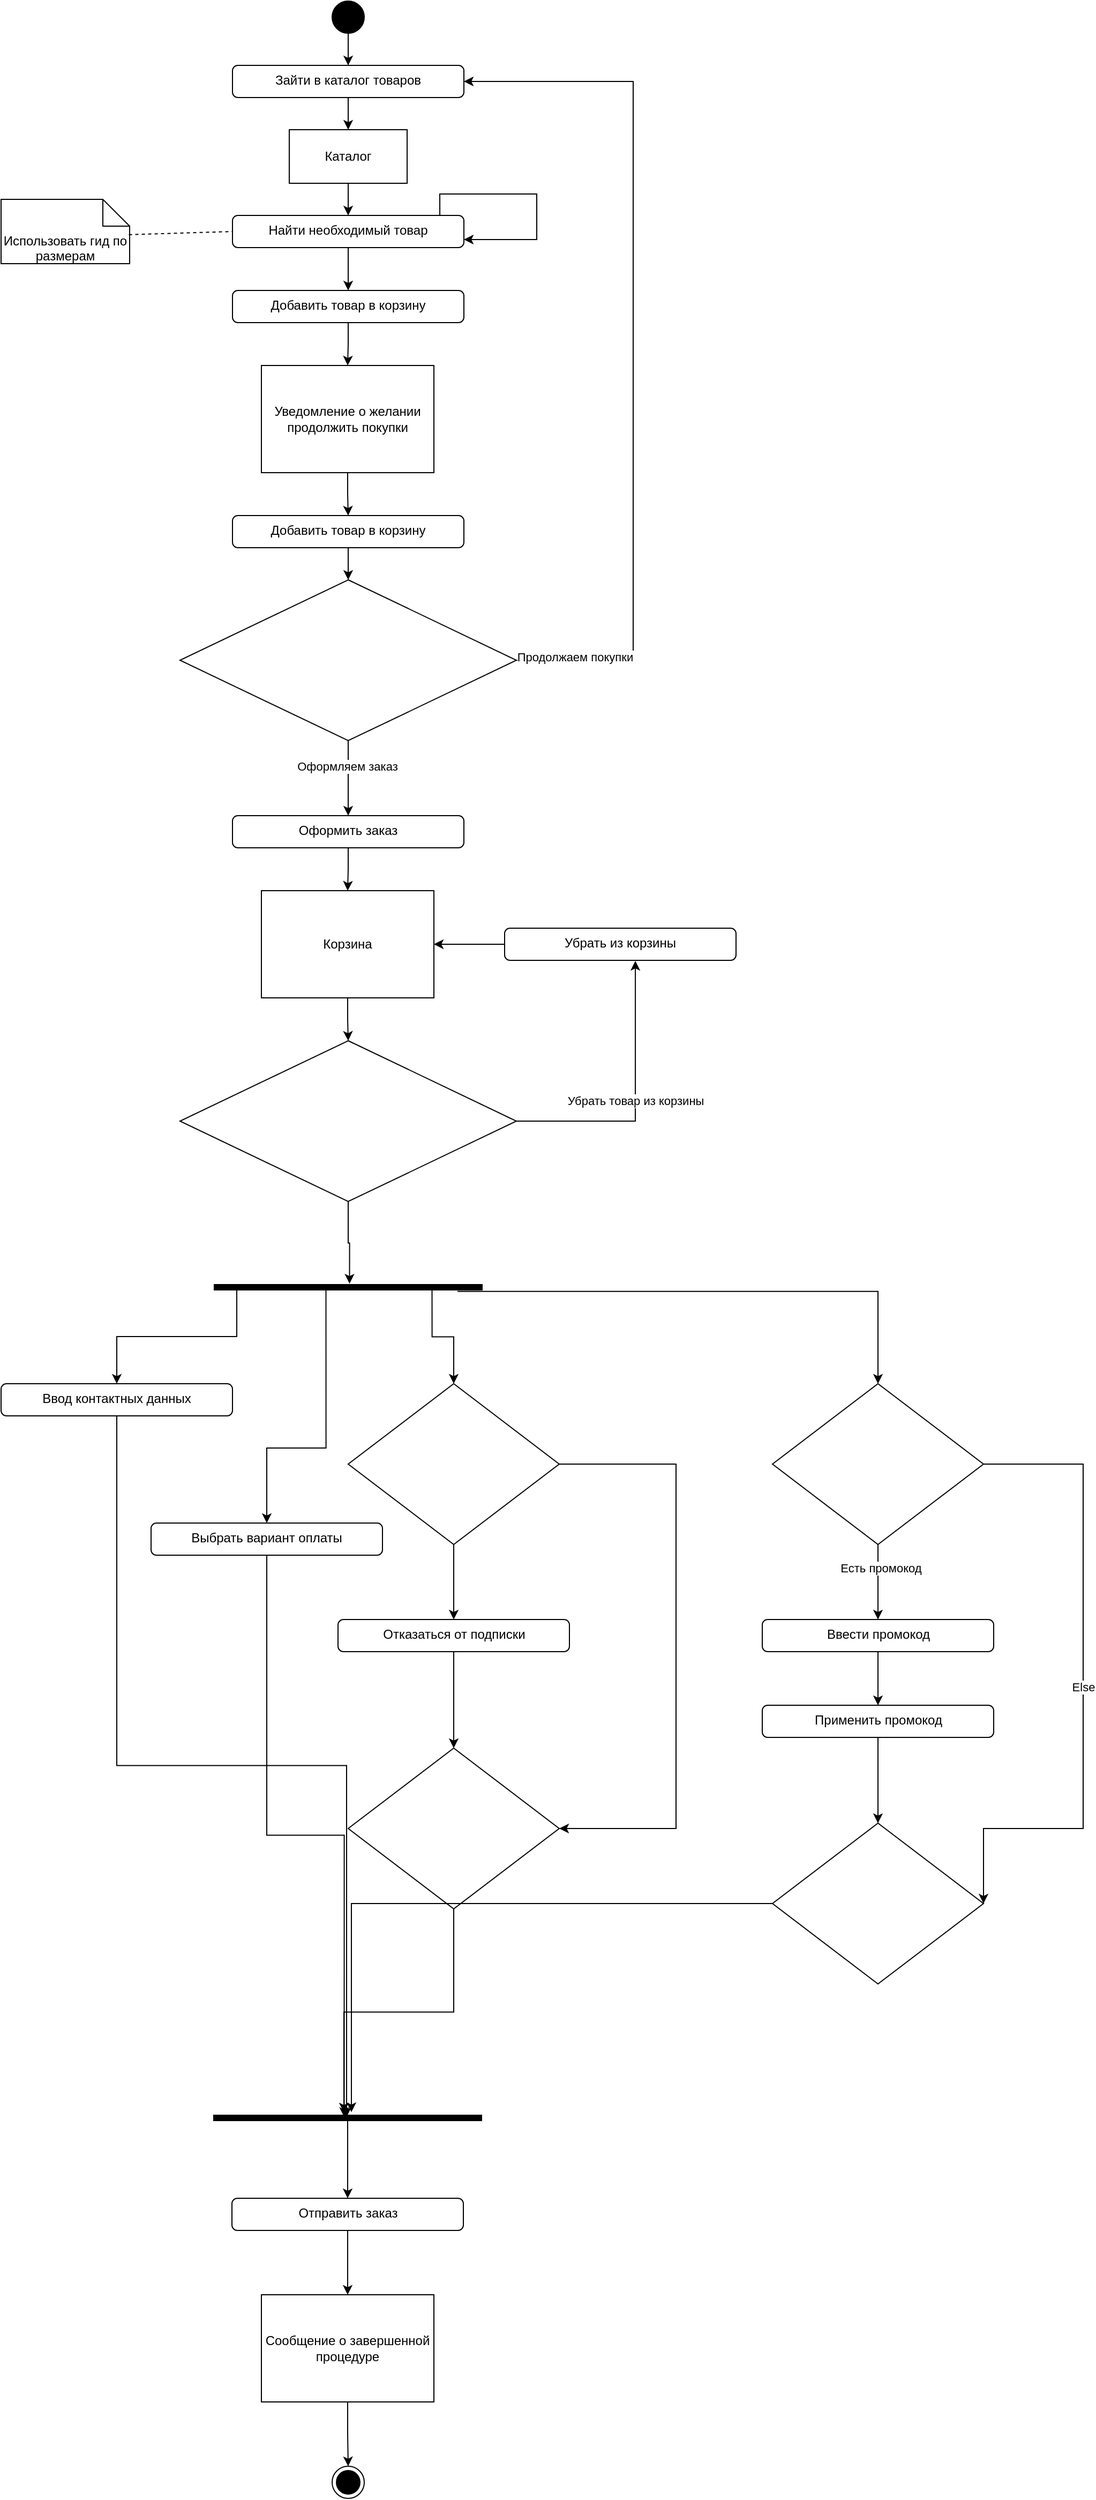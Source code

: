 <mxfile version="27.2.0">
  <diagram name="Страница — 1" id="4y_DI6pUxYzVmdscUaoR">
    <mxGraphModel dx="4220" dy="2333" grid="1" gridSize="10" guides="1" tooltips="1" connect="1" arrows="1" fold="1" page="1" pageScale="1" pageWidth="827" pageHeight="1169" math="0" shadow="0">
      <root>
        <mxCell id="0" />
        <mxCell id="1" parent="0" />
        <mxCell id="KgCDQTkXoqqh_NmP9Bq0-3" value="" style="edgeStyle=orthogonalEdgeStyle;rounded=0;orthogonalLoop=1;jettySize=auto;html=1;" edge="1" parent="1" source="KgCDQTkXoqqh_NmP9Bq0-1" target="KgCDQTkXoqqh_NmP9Bq0-2">
          <mxGeometry relative="1" as="geometry" />
        </mxCell>
        <mxCell id="KgCDQTkXoqqh_NmP9Bq0-1" value="" style="ellipse;fillColor=strokeColor;html=1;" vertex="1" parent="1">
          <mxGeometry x="399" y="60" width="30" height="30" as="geometry" />
        </mxCell>
        <mxCell id="KgCDQTkXoqqh_NmP9Bq0-6" value="" style="edgeStyle=orthogonalEdgeStyle;rounded=0;orthogonalLoop=1;jettySize=auto;html=1;" edge="1" parent="1" source="KgCDQTkXoqqh_NmP9Bq0-2" target="KgCDQTkXoqqh_NmP9Bq0-5">
          <mxGeometry relative="1" as="geometry" />
        </mxCell>
        <mxCell id="KgCDQTkXoqqh_NmP9Bq0-2" value="&lt;div align=&quot;center&quot;&gt;Зайти в каталог товаров&lt;/div&gt;" style="html=1;align=center;verticalAlign=top;rounded=1;absoluteArcSize=1;arcSize=10;dashed=0;whiteSpace=wrap;" vertex="1" parent="1">
          <mxGeometry x="306" y="120" width="216" height="30" as="geometry" />
        </mxCell>
        <mxCell id="KgCDQTkXoqqh_NmP9Bq0-8" style="edgeStyle=orthogonalEdgeStyle;rounded=0;orthogonalLoop=1;jettySize=auto;html=1;entryX=1;entryY=0.75;entryDx=0;entryDy=0;exitX=0.896;exitY=0.108;exitDx=0;exitDy=0;exitPerimeter=0;" edge="1" parent="1" source="KgCDQTkXoqqh_NmP9Bq0-4" target="KgCDQTkXoqqh_NmP9Bq0-4">
          <mxGeometry relative="1" as="geometry">
            <mxPoint x="660" y="300" as="targetPoint" />
            <mxPoint x="500" y="250" as="sourcePoint" />
            <Array as="points">
              <mxPoint x="500" y="240" />
              <mxPoint x="590" y="240" />
              <mxPoint x="590" y="283" />
            </Array>
          </mxGeometry>
        </mxCell>
        <mxCell id="KgCDQTkXoqqh_NmP9Bq0-12" value="" style="edgeStyle=orthogonalEdgeStyle;rounded=0;orthogonalLoop=1;jettySize=auto;html=1;" edge="1" parent="1" source="KgCDQTkXoqqh_NmP9Bq0-4" target="KgCDQTkXoqqh_NmP9Bq0-11">
          <mxGeometry relative="1" as="geometry" />
        </mxCell>
        <mxCell id="KgCDQTkXoqqh_NmP9Bq0-4" value="Найти необходимый товар" style="html=1;align=center;verticalAlign=top;rounded=1;absoluteArcSize=1;arcSize=10;dashed=0;whiteSpace=wrap;" vertex="1" parent="1">
          <mxGeometry x="306" y="260" width="216" height="30" as="geometry" />
        </mxCell>
        <mxCell id="KgCDQTkXoqqh_NmP9Bq0-7" value="" style="edgeStyle=orthogonalEdgeStyle;rounded=0;orthogonalLoop=1;jettySize=auto;html=1;" edge="1" parent="1" source="KgCDQTkXoqqh_NmP9Bq0-5" target="KgCDQTkXoqqh_NmP9Bq0-4">
          <mxGeometry relative="1" as="geometry" />
        </mxCell>
        <mxCell id="KgCDQTkXoqqh_NmP9Bq0-5" value="Каталог" style="html=1;whiteSpace=wrap;" vertex="1" parent="1">
          <mxGeometry x="359" y="180" width="110" height="50" as="geometry" />
        </mxCell>
        <mxCell id="KgCDQTkXoqqh_NmP9Bq0-9" value="Использовать гид по размерам" style="shape=note2;boundedLbl=1;whiteSpace=wrap;html=1;size=25;verticalAlign=top;align=center;" vertex="1" parent="1">
          <mxGeometry x="90" y="245" width="120" height="60" as="geometry" />
        </mxCell>
        <mxCell id="KgCDQTkXoqqh_NmP9Bq0-10" value="" style="endArrow=none;dashed=1;html=1;rounded=0;entryX=0;entryY=0.5;entryDx=0;entryDy=0;exitX=0.994;exitY=0.549;exitDx=0;exitDy=0;exitPerimeter=0;" edge="1" parent="1" source="KgCDQTkXoqqh_NmP9Bq0-9" target="KgCDQTkXoqqh_NmP9Bq0-4">
          <mxGeometry width="50" height="50" relative="1" as="geometry">
            <mxPoint x="280" y="360" as="sourcePoint" />
            <mxPoint x="330" y="310" as="targetPoint" />
          </mxGeometry>
        </mxCell>
        <mxCell id="KgCDQTkXoqqh_NmP9Bq0-14" value="" style="edgeStyle=orthogonalEdgeStyle;rounded=0;orthogonalLoop=1;jettySize=auto;html=1;" edge="1" parent="1" source="KgCDQTkXoqqh_NmP9Bq0-11" target="KgCDQTkXoqqh_NmP9Bq0-13">
          <mxGeometry relative="1" as="geometry" />
        </mxCell>
        <mxCell id="KgCDQTkXoqqh_NmP9Bq0-11" value="Добавить товар в корзину" style="html=1;align=center;verticalAlign=top;rounded=1;absoluteArcSize=1;arcSize=10;dashed=0;whiteSpace=wrap;" vertex="1" parent="1">
          <mxGeometry x="306" y="330" width="216" height="30" as="geometry" />
        </mxCell>
        <mxCell id="KgCDQTkXoqqh_NmP9Bq0-16" value="" style="edgeStyle=orthogonalEdgeStyle;rounded=0;orthogonalLoop=1;jettySize=auto;html=1;" edge="1" parent="1" source="KgCDQTkXoqqh_NmP9Bq0-13" target="KgCDQTkXoqqh_NmP9Bq0-15">
          <mxGeometry relative="1" as="geometry" />
        </mxCell>
        <mxCell id="KgCDQTkXoqqh_NmP9Bq0-13" value="Уведомление о желании продолжить покупки" style="html=1;whiteSpace=wrap;" vertex="1" parent="1">
          <mxGeometry x="333" y="400" width="161" height="100" as="geometry" />
        </mxCell>
        <mxCell id="KgCDQTkXoqqh_NmP9Bq0-18" value="" style="edgeStyle=orthogonalEdgeStyle;rounded=0;orthogonalLoop=1;jettySize=auto;html=1;" edge="1" parent="1" source="KgCDQTkXoqqh_NmP9Bq0-15" target="KgCDQTkXoqqh_NmP9Bq0-17">
          <mxGeometry relative="1" as="geometry" />
        </mxCell>
        <mxCell id="KgCDQTkXoqqh_NmP9Bq0-15" value="Добавить товар в корзину" style="html=1;align=center;verticalAlign=top;rounded=1;absoluteArcSize=1;arcSize=10;dashed=0;whiteSpace=wrap;" vertex="1" parent="1">
          <mxGeometry x="306" y="540" width="216" height="30" as="geometry" />
        </mxCell>
        <mxCell id="KgCDQTkXoqqh_NmP9Bq0-19" style="edgeStyle=orthogonalEdgeStyle;rounded=0;orthogonalLoop=1;jettySize=auto;html=1;entryX=1;entryY=0.5;entryDx=0;entryDy=0;" edge="1" parent="1" source="KgCDQTkXoqqh_NmP9Bq0-17" target="KgCDQTkXoqqh_NmP9Bq0-2">
          <mxGeometry relative="1" as="geometry">
            <Array as="points">
              <mxPoint x="680" y="675" />
              <mxPoint x="680" y="135" />
            </Array>
          </mxGeometry>
        </mxCell>
        <mxCell id="KgCDQTkXoqqh_NmP9Bq0-42" value="Продолжаем покупки&amp;nbsp;" style="edgeLabel;html=1;align=center;verticalAlign=middle;resizable=0;points=[];" vertex="1" connectable="0" parent="KgCDQTkXoqqh_NmP9Bq0-19">
          <mxGeometry x="-0.861" y="3" relative="1" as="geometry">
            <mxPoint as="offset" />
          </mxGeometry>
        </mxCell>
        <mxCell id="KgCDQTkXoqqh_NmP9Bq0-25" value="" style="edgeStyle=orthogonalEdgeStyle;rounded=0;orthogonalLoop=1;jettySize=auto;html=1;" edge="1" parent="1" source="KgCDQTkXoqqh_NmP9Bq0-17" target="KgCDQTkXoqqh_NmP9Bq0-20">
          <mxGeometry relative="1" as="geometry" />
        </mxCell>
        <mxCell id="KgCDQTkXoqqh_NmP9Bq0-26" value="Оформляем заказ" style="edgeLabel;html=1;align=center;verticalAlign=middle;resizable=0;points=[];" vertex="1" connectable="0" parent="KgCDQTkXoqqh_NmP9Bq0-25">
          <mxGeometry x="-0.314" y="-1" relative="1" as="geometry">
            <mxPoint as="offset" />
          </mxGeometry>
        </mxCell>
        <mxCell id="KgCDQTkXoqqh_NmP9Bq0-17" value="" style="rhombus;whiteSpace=wrap;html=1;" vertex="1" parent="1">
          <mxGeometry x="257" y="600" width="314" height="150" as="geometry" />
        </mxCell>
        <mxCell id="KgCDQTkXoqqh_NmP9Bq0-28" value="" style="edgeStyle=orthogonalEdgeStyle;rounded=0;orthogonalLoop=1;jettySize=auto;html=1;" edge="1" parent="1" source="KgCDQTkXoqqh_NmP9Bq0-20" target="KgCDQTkXoqqh_NmP9Bq0-27">
          <mxGeometry relative="1" as="geometry" />
        </mxCell>
        <mxCell id="KgCDQTkXoqqh_NmP9Bq0-20" value="Оформить заказ" style="html=1;align=center;verticalAlign=top;rounded=1;absoluteArcSize=1;arcSize=10;dashed=0;whiteSpace=wrap;" vertex="1" parent="1">
          <mxGeometry x="306" y="820" width="216" height="30" as="geometry" />
        </mxCell>
        <mxCell id="KgCDQTkXoqqh_NmP9Bq0-32" value="" style="edgeStyle=orthogonalEdgeStyle;rounded=0;orthogonalLoop=1;jettySize=auto;html=1;" edge="1" parent="1" source="KgCDQTkXoqqh_NmP9Bq0-27" target="KgCDQTkXoqqh_NmP9Bq0-31">
          <mxGeometry relative="1" as="geometry" />
        </mxCell>
        <mxCell id="KgCDQTkXoqqh_NmP9Bq0-27" value="Корзина" style="html=1;whiteSpace=wrap;" vertex="1" parent="1">
          <mxGeometry x="333" y="890" width="161" height="100" as="geometry" />
        </mxCell>
        <mxCell id="KgCDQTkXoqqh_NmP9Bq0-31" value="" style="rhombus;whiteSpace=wrap;html=1;" vertex="1" parent="1">
          <mxGeometry x="257" y="1030" width="314" height="150" as="geometry" />
        </mxCell>
        <mxCell id="KgCDQTkXoqqh_NmP9Bq0-35" value="" style="edgeStyle=orthogonalEdgeStyle;rounded=0;orthogonalLoop=1;jettySize=auto;html=1;" edge="1" parent="1" source="KgCDQTkXoqqh_NmP9Bq0-33" target="KgCDQTkXoqqh_NmP9Bq0-27">
          <mxGeometry relative="1" as="geometry" />
        </mxCell>
        <mxCell id="KgCDQTkXoqqh_NmP9Bq0-33" value="Убрать из корзины" style="html=1;align=center;verticalAlign=top;rounded=1;absoluteArcSize=1;arcSize=10;dashed=0;whiteSpace=wrap;" vertex="1" parent="1">
          <mxGeometry x="560" y="925" width="216" height="30" as="geometry" />
        </mxCell>
        <mxCell id="KgCDQTkXoqqh_NmP9Bq0-34" value="Убрать товар из корзины" style="edgeStyle=orthogonalEdgeStyle;rounded=0;orthogonalLoop=1;jettySize=auto;html=1;entryX=0.565;entryY=1.017;entryDx=0;entryDy=0;entryPerimeter=0;exitX=1;exitY=0.5;exitDx=0;exitDy=0;" edge="1" parent="1" source="KgCDQTkXoqqh_NmP9Bq0-31" target="KgCDQTkXoqqh_NmP9Bq0-33">
          <mxGeometry relative="1" as="geometry">
            <Array as="points">
              <mxPoint x="682" y="1105" />
            </Array>
          </mxGeometry>
        </mxCell>
        <mxCell id="KgCDQTkXoqqh_NmP9Bq0-40" style="rounded=0;orthogonalLoop=1;jettySize=auto;html=1;entryX=0.5;entryY=0;entryDx=0;entryDy=0;edgeStyle=orthogonalEdgeStyle;" edge="1" parent="1" source="KgCDQTkXoqqh_NmP9Bq0-37" target="KgCDQTkXoqqh_NmP9Bq0-39">
          <mxGeometry relative="1" as="geometry">
            <Array as="points">
              <mxPoint x="310" y="1306" />
              <mxPoint x="198" y="1306" />
            </Array>
          </mxGeometry>
        </mxCell>
        <mxCell id="KgCDQTkXoqqh_NmP9Bq0-43" style="edgeStyle=orthogonalEdgeStyle;rounded=0;orthogonalLoop=1;jettySize=auto;html=1;entryX=0.5;entryY=0;entryDx=0;entryDy=0;exitX=1.017;exitY=0.187;exitDx=0;exitDy=0;exitPerimeter=0;" edge="1" parent="1" source="KgCDQTkXoqqh_NmP9Bq0-37" target="KgCDQTkXoqqh_NmP9Bq0-41">
          <mxGeometry relative="1" as="geometry" />
        </mxCell>
        <mxCell id="KgCDQTkXoqqh_NmP9Bq0-37" value="" style="html=1;points=[];perimeter=orthogonalPerimeter;fillColor=strokeColor;rotation=90;" vertex="1" parent="1">
          <mxGeometry x="411.5" y="1135" width="5" height="250" as="geometry" />
        </mxCell>
        <mxCell id="KgCDQTkXoqqh_NmP9Bq0-38" style="edgeStyle=orthogonalEdgeStyle;rounded=0;orthogonalLoop=1;jettySize=auto;html=1;entryX=-0.183;entryY=0.495;entryDx=0;entryDy=0;entryPerimeter=0;" edge="1" parent="1" source="KgCDQTkXoqqh_NmP9Bq0-31" target="KgCDQTkXoqqh_NmP9Bq0-37">
          <mxGeometry relative="1" as="geometry" />
        </mxCell>
        <mxCell id="KgCDQTkXoqqh_NmP9Bq0-62" value="" style="edgeStyle=orthogonalEdgeStyle;rounded=0;orthogonalLoop=1;jettySize=auto;html=1;exitX=1.083;exitY=0.583;exitDx=0;exitDy=0;exitPerimeter=0;entryX=0.5;entryY=0;entryDx=0;entryDy=0;" edge="1" parent="1" source="KgCDQTkXoqqh_NmP9Bq0-37" target="KgCDQTkXoqqh_NmP9Bq0-61">
          <mxGeometry relative="1" as="geometry">
            <Array as="points">
              <mxPoint x="393" y="1410" />
              <mxPoint x="338" y="1410" />
            </Array>
          </mxGeometry>
        </mxCell>
        <mxCell id="KgCDQTkXoqqh_NmP9Bq0-39" value="Ввод контактных данных" style="html=1;align=center;verticalAlign=top;rounded=1;absoluteArcSize=1;arcSize=10;dashed=0;whiteSpace=wrap;" vertex="1" parent="1">
          <mxGeometry x="90" y="1350" width="216" height="30" as="geometry" />
        </mxCell>
        <mxCell id="KgCDQTkXoqqh_NmP9Bq0-45" value="" style="edgeStyle=orthogonalEdgeStyle;rounded=0;orthogonalLoop=1;jettySize=auto;html=1;" edge="1" parent="1" source="KgCDQTkXoqqh_NmP9Bq0-41" target="KgCDQTkXoqqh_NmP9Bq0-44">
          <mxGeometry relative="1" as="geometry" />
        </mxCell>
        <mxCell id="KgCDQTkXoqqh_NmP9Bq0-48" style="edgeStyle=orthogonalEdgeStyle;rounded=0;orthogonalLoop=1;jettySize=auto;html=1;entryX=1;entryY=0.5;entryDx=0;entryDy=0;" edge="1" parent="1" source="KgCDQTkXoqqh_NmP9Bq0-41" target="KgCDQTkXoqqh_NmP9Bq0-46">
          <mxGeometry relative="1" as="geometry">
            <Array as="points">
              <mxPoint x="720" y="1425" />
              <mxPoint x="720" y="1765" />
            </Array>
          </mxGeometry>
        </mxCell>
        <mxCell id="KgCDQTkXoqqh_NmP9Bq0-41" value="" style="rhombus;whiteSpace=wrap;html=1;" vertex="1" parent="1">
          <mxGeometry x="414" y="1350" width="197" height="150" as="geometry" />
        </mxCell>
        <mxCell id="KgCDQTkXoqqh_NmP9Bq0-47" value="" style="edgeStyle=orthogonalEdgeStyle;rounded=0;orthogonalLoop=1;jettySize=auto;html=1;" edge="1" parent="1" source="KgCDQTkXoqqh_NmP9Bq0-44" target="KgCDQTkXoqqh_NmP9Bq0-46">
          <mxGeometry relative="1" as="geometry" />
        </mxCell>
        <mxCell id="KgCDQTkXoqqh_NmP9Bq0-44" value="Отказаться от подписки" style="html=1;align=center;verticalAlign=top;rounded=1;absoluteArcSize=1;arcSize=10;dashed=0;whiteSpace=wrap;" vertex="1" parent="1">
          <mxGeometry x="404.5" y="1570" width="216" height="30" as="geometry" />
        </mxCell>
        <mxCell id="KgCDQTkXoqqh_NmP9Bq0-46" value="" style="rhombus;whiteSpace=wrap;html=1;" vertex="1" parent="1">
          <mxGeometry x="414" y="1690" width="197" height="150" as="geometry" />
        </mxCell>
        <mxCell id="KgCDQTkXoqqh_NmP9Bq0-52" value="" style="edgeStyle=orthogonalEdgeStyle;rounded=0;orthogonalLoop=1;jettySize=auto;html=1;" edge="1" parent="1" source="KgCDQTkXoqqh_NmP9Bq0-49" target="KgCDQTkXoqqh_NmP9Bq0-51">
          <mxGeometry relative="1" as="geometry" />
        </mxCell>
        <mxCell id="KgCDQTkXoqqh_NmP9Bq0-53" value="Есть промокод" style="edgeLabel;html=1;align=center;verticalAlign=middle;resizable=0;points=[];" vertex="1" connectable="0" parent="KgCDQTkXoqqh_NmP9Bq0-52">
          <mxGeometry x="-0.371" y="2" relative="1" as="geometry">
            <mxPoint as="offset" />
          </mxGeometry>
        </mxCell>
        <mxCell id="KgCDQTkXoqqh_NmP9Bq0-56" style="edgeStyle=orthogonalEdgeStyle;rounded=0;orthogonalLoop=1;jettySize=auto;html=1;entryX=1;entryY=0.5;entryDx=0;entryDy=0;" edge="1" parent="1" source="KgCDQTkXoqqh_NmP9Bq0-49" target="KgCDQTkXoqqh_NmP9Bq0-54">
          <mxGeometry relative="1" as="geometry">
            <Array as="points">
              <mxPoint x="1100" y="1425" />
              <mxPoint x="1100" y="1765" />
            </Array>
          </mxGeometry>
        </mxCell>
        <mxCell id="KgCDQTkXoqqh_NmP9Bq0-58" value="Else" style="edgeLabel;html=1;align=center;verticalAlign=middle;resizable=0;points=[];" vertex="1" connectable="0" parent="KgCDQTkXoqqh_NmP9Bq0-56">
          <mxGeometry x="0.008" relative="1" as="geometry">
            <mxPoint as="offset" />
          </mxGeometry>
        </mxCell>
        <mxCell id="KgCDQTkXoqqh_NmP9Bq0-49" value="" style="rhombus;whiteSpace=wrap;html=1;" vertex="1" parent="1">
          <mxGeometry x="810" y="1350" width="197" height="150" as="geometry" />
        </mxCell>
        <mxCell id="KgCDQTkXoqqh_NmP9Bq0-50" style="edgeStyle=orthogonalEdgeStyle;rounded=0;orthogonalLoop=1;jettySize=auto;html=1;entryX=0.5;entryY=0;entryDx=0;entryDy=0;exitX=1.283;exitY=0.092;exitDx=0;exitDy=0;exitPerimeter=0;" edge="1" parent="1" source="KgCDQTkXoqqh_NmP9Bq0-37" target="KgCDQTkXoqqh_NmP9Bq0-49">
          <mxGeometry relative="1" as="geometry">
            <mxPoint x="502" y="1273" as="sourcePoint" />
            <mxPoint x="523" y="1360" as="targetPoint" />
          </mxGeometry>
        </mxCell>
        <mxCell id="KgCDQTkXoqqh_NmP9Bq0-55" value="" style="edgeStyle=orthogonalEdgeStyle;rounded=0;orthogonalLoop=1;jettySize=auto;html=1;entryX=0.5;entryY=0;entryDx=0;entryDy=0;" edge="1" parent="1" source="KgCDQTkXoqqh_NmP9Bq0-51" target="KgCDQTkXoqqh_NmP9Bq0-59">
          <mxGeometry relative="1" as="geometry" />
        </mxCell>
        <mxCell id="KgCDQTkXoqqh_NmP9Bq0-51" value="Ввести промокод" style="html=1;align=center;verticalAlign=top;rounded=1;absoluteArcSize=1;arcSize=10;dashed=0;whiteSpace=wrap;" vertex="1" parent="1">
          <mxGeometry x="800.5" y="1570" width="216" height="30" as="geometry" />
        </mxCell>
        <mxCell id="KgCDQTkXoqqh_NmP9Bq0-54" value="" style="rhombus;whiteSpace=wrap;html=1;" vertex="1" parent="1">
          <mxGeometry x="810" y="1760" width="197" height="150" as="geometry" />
        </mxCell>
        <mxCell id="KgCDQTkXoqqh_NmP9Bq0-60" value="" style="edgeStyle=orthogonalEdgeStyle;rounded=0;orthogonalLoop=1;jettySize=auto;html=1;" edge="1" parent="1" source="KgCDQTkXoqqh_NmP9Bq0-59" target="KgCDQTkXoqqh_NmP9Bq0-54">
          <mxGeometry relative="1" as="geometry" />
        </mxCell>
        <mxCell id="KgCDQTkXoqqh_NmP9Bq0-59" value="Применить промокод" style="html=1;align=center;verticalAlign=top;rounded=1;absoluteArcSize=1;arcSize=10;dashed=0;whiteSpace=wrap;" vertex="1" parent="1">
          <mxGeometry x="800.5" y="1650" width="216" height="30" as="geometry" />
        </mxCell>
        <mxCell id="KgCDQTkXoqqh_NmP9Bq0-61" value="Выбрать вариант оплаты" style="html=1;align=center;verticalAlign=top;rounded=1;absoluteArcSize=1;arcSize=10;dashed=0;whiteSpace=wrap;" vertex="1" parent="1">
          <mxGeometry x="230" y="1480" width="216" height="30" as="geometry" />
        </mxCell>
        <mxCell id="KgCDQTkXoqqh_NmP9Bq0-69" style="edgeStyle=orthogonalEdgeStyle;rounded=0;orthogonalLoop=1;jettySize=auto;html=1;entryX=0.5;entryY=0;entryDx=0;entryDy=0;" edge="1" parent="1" source="KgCDQTkXoqqh_NmP9Bq0-63" target="KgCDQTkXoqqh_NmP9Bq0-68">
          <mxGeometry relative="1" as="geometry" />
        </mxCell>
        <mxCell id="KgCDQTkXoqqh_NmP9Bq0-63" value="" style="html=1;points=[];perimeter=orthogonalPerimeter;fillColor=strokeColor;rotation=90;" vertex="1" parent="1">
          <mxGeometry x="411" y="1910" width="5" height="250" as="geometry" />
        </mxCell>
        <mxCell id="KgCDQTkXoqqh_NmP9Bq0-64" style="edgeStyle=orthogonalEdgeStyle;rounded=0;orthogonalLoop=1;jettySize=auto;html=1;entryX=-0.583;entryY=0.486;entryDx=0;entryDy=0;entryPerimeter=0;" edge="1" parent="1" source="KgCDQTkXoqqh_NmP9Bq0-54" target="KgCDQTkXoqqh_NmP9Bq0-63">
          <mxGeometry relative="1" as="geometry" />
        </mxCell>
        <mxCell id="KgCDQTkXoqqh_NmP9Bq0-65" style="edgeStyle=orthogonalEdgeStyle;rounded=0;orthogonalLoop=1;jettySize=auto;html=1;entryX=-0.5;entryY=0.514;entryDx=0;entryDy=0;entryPerimeter=0;" edge="1" parent="1" source="KgCDQTkXoqqh_NmP9Bq0-46" target="KgCDQTkXoqqh_NmP9Bq0-63">
          <mxGeometry relative="1" as="geometry" />
        </mxCell>
        <mxCell id="KgCDQTkXoqqh_NmP9Bq0-66" style="edgeStyle=orthogonalEdgeStyle;rounded=0;orthogonalLoop=1;jettySize=auto;html=1;entryX=0.333;entryY=0.513;entryDx=0;entryDy=0;entryPerimeter=0;" edge="1" parent="1" source="KgCDQTkXoqqh_NmP9Bq0-61" target="KgCDQTkXoqqh_NmP9Bq0-63">
          <mxGeometry relative="1" as="geometry" />
        </mxCell>
        <mxCell id="KgCDQTkXoqqh_NmP9Bq0-67" style="edgeStyle=orthogonalEdgeStyle;rounded=0;orthogonalLoop=1;jettySize=auto;html=1;entryX=0.333;entryY=0.504;entryDx=0;entryDy=0;entryPerimeter=0;" edge="1" parent="1" source="KgCDQTkXoqqh_NmP9Bq0-39" target="KgCDQTkXoqqh_NmP9Bq0-63">
          <mxGeometry relative="1" as="geometry" />
        </mxCell>
        <mxCell id="KgCDQTkXoqqh_NmP9Bq0-71" value="" style="edgeStyle=orthogonalEdgeStyle;rounded=0;orthogonalLoop=1;jettySize=auto;html=1;" edge="1" parent="1" source="KgCDQTkXoqqh_NmP9Bq0-68" target="KgCDQTkXoqqh_NmP9Bq0-70">
          <mxGeometry relative="1" as="geometry" />
        </mxCell>
        <mxCell id="KgCDQTkXoqqh_NmP9Bq0-68" value="Отправить заказ" style="html=1;align=center;verticalAlign=top;rounded=1;absoluteArcSize=1;arcSize=10;dashed=0;whiteSpace=wrap;" vertex="1" parent="1">
          <mxGeometry x="305.5" y="2110" width="216" height="30" as="geometry" />
        </mxCell>
        <mxCell id="KgCDQTkXoqqh_NmP9Bq0-73" value="" style="edgeStyle=orthogonalEdgeStyle;rounded=0;orthogonalLoop=1;jettySize=auto;html=1;" edge="1" parent="1" source="KgCDQTkXoqqh_NmP9Bq0-70" target="KgCDQTkXoqqh_NmP9Bq0-72">
          <mxGeometry relative="1" as="geometry" />
        </mxCell>
        <mxCell id="KgCDQTkXoqqh_NmP9Bq0-70" value="Сообщение о завершенной процедуре" style="html=1;whiteSpace=wrap;" vertex="1" parent="1">
          <mxGeometry x="333" y="2200" width="161" height="100" as="geometry" />
        </mxCell>
        <mxCell id="KgCDQTkXoqqh_NmP9Bq0-72" value="" style="ellipse;html=1;shape=endState;fillColor=strokeColor;" vertex="1" parent="1">
          <mxGeometry x="399" y="2360" width="30" height="30" as="geometry" />
        </mxCell>
      </root>
    </mxGraphModel>
  </diagram>
</mxfile>
